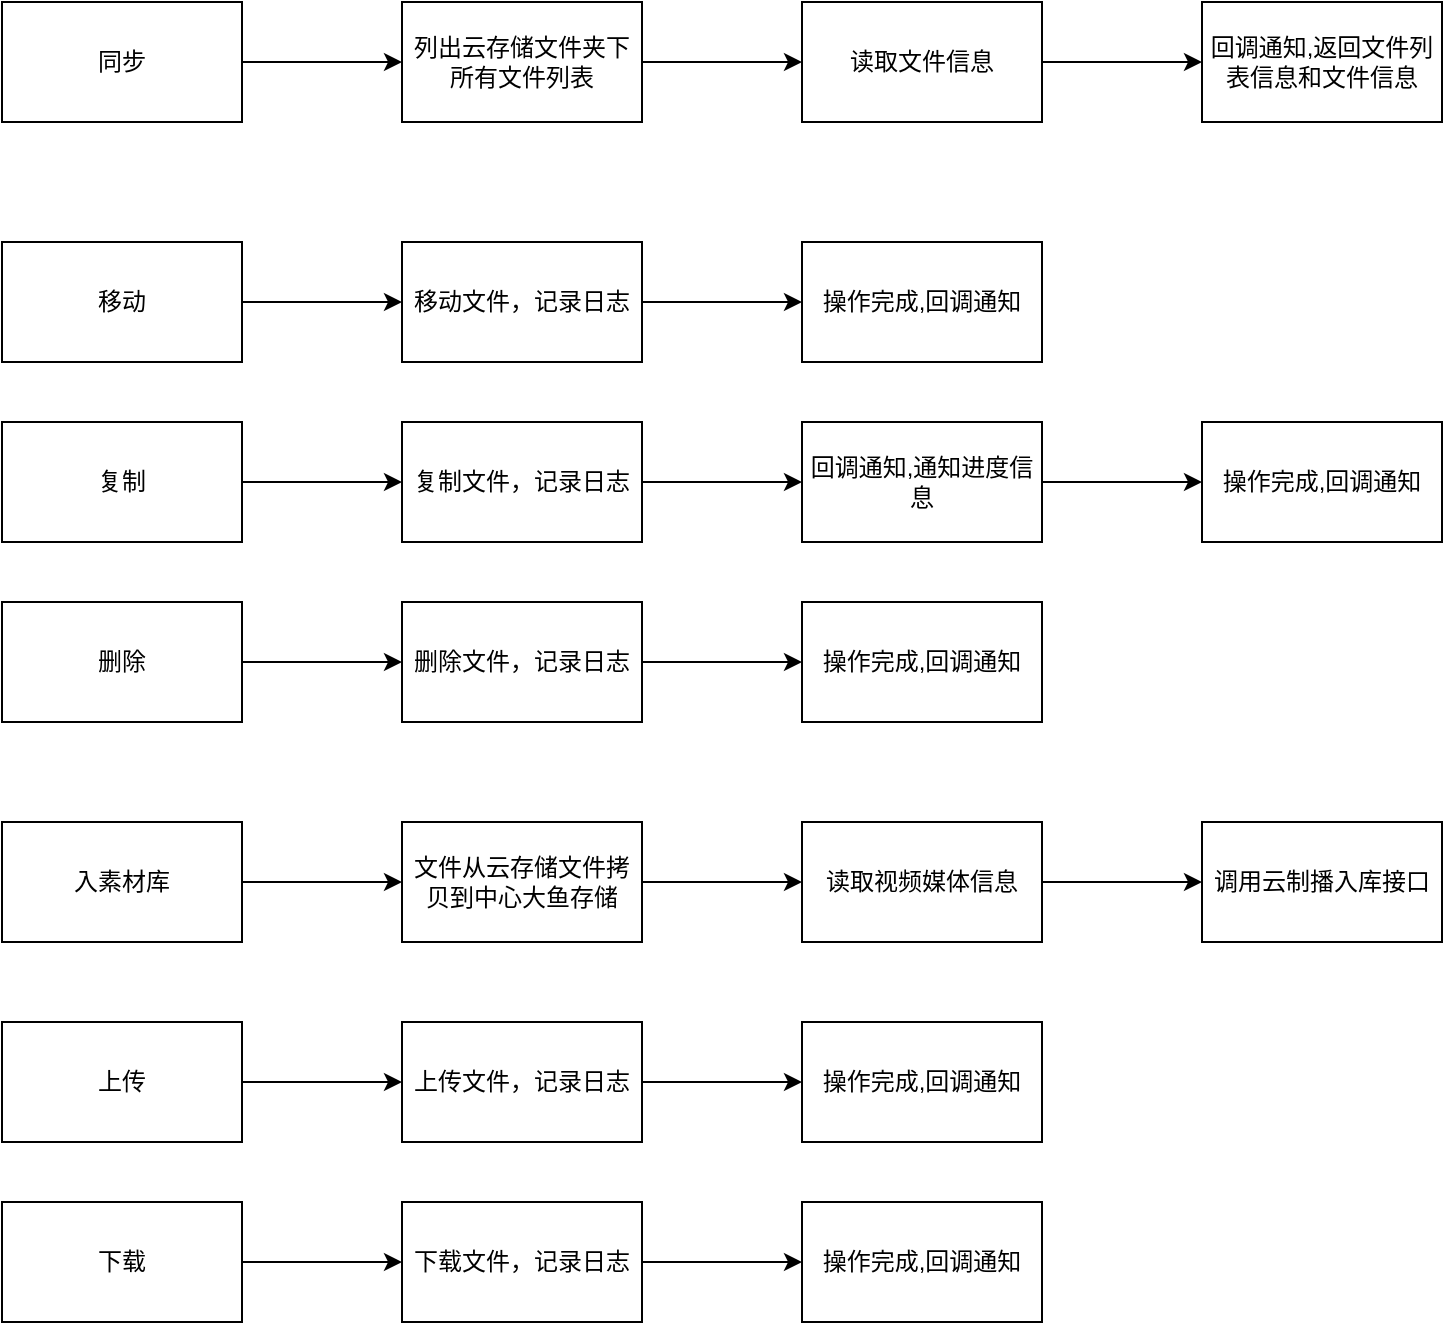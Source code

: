 <mxfile version="22.1.18" type="github">
  <diagram name="第 1 页" id="23eDjn6sSCtbQLzArtbT">
    <mxGraphModel dx="1434" dy="738" grid="1" gridSize="10" guides="1" tooltips="1" connect="1" arrows="1" fold="1" page="1" pageScale="1" pageWidth="827" pageHeight="1169" math="0" shadow="0">
      <root>
        <mxCell id="0" />
        <mxCell id="1" parent="0" />
        <mxCell id="amsWNtKq7_Y3dCARKuHN-3" value="" style="edgeStyle=orthogonalEdgeStyle;rounded=0;orthogonalLoop=1;jettySize=auto;html=1;" edge="1" parent="1" source="amsWNtKq7_Y3dCARKuHN-1" target="amsWNtKq7_Y3dCARKuHN-2">
          <mxGeometry relative="1" as="geometry" />
        </mxCell>
        <mxCell id="amsWNtKq7_Y3dCARKuHN-1" value="同步" style="rounded=0;whiteSpace=wrap;html=1;" vertex="1" parent="1">
          <mxGeometry x="40" y="100" width="120" height="60" as="geometry" />
        </mxCell>
        <mxCell id="amsWNtKq7_Y3dCARKuHN-6" value="" style="edgeStyle=orthogonalEdgeStyle;rounded=0;orthogonalLoop=1;jettySize=auto;html=1;" edge="1" parent="1" source="amsWNtKq7_Y3dCARKuHN-2" target="amsWNtKq7_Y3dCARKuHN-5">
          <mxGeometry relative="1" as="geometry" />
        </mxCell>
        <mxCell id="amsWNtKq7_Y3dCARKuHN-2" value="列出云存储文件夹下所有文件列表" style="whiteSpace=wrap;html=1;rounded=0;" vertex="1" parent="1">
          <mxGeometry x="240" y="100" width="120" height="60" as="geometry" />
        </mxCell>
        <mxCell id="amsWNtKq7_Y3dCARKuHN-8" value="" style="edgeStyle=orthogonalEdgeStyle;rounded=0;orthogonalLoop=1;jettySize=auto;html=1;" edge="1" parent="1" source="amsWNtKq7_Y3dCARKuHN-5" target="amsWNtKq7_Y3dCARKuHN-7">
          <mxGeometry relative="1" as="geometry" />
        </mxCell>
        <mxCell id="amsWNtKq7_Y3dCARKuHN-5" value="读取文件信息" style="whiteSpace=wrap;html=1;rounded=0;" vertex="1" parent="1">
          <mxGeometry x="440" y="100" width="120" height="60" as="geometry" />
        </mxCell>
        <mxCell id="amsWNtKq7_Y3dCARKuHN-7" value="回调通知,返回文件列表信息和文件信息" style="whiteSpace=wrap;html=1;rounded=0;" vertex="1" parent="1">
          <mxGeometry x="640" y="100" width="120" height="60" as="geometry" />
        </mxCell>
        <mxCell id="amsWNtKq7_Y3dCARKuHN-43" value="" style="edgeStyle=orthogonalEdgeStyle;rounded=0;orthogonalLoop=1;jettySize=auto;html=1;" edge="1" parent="1" source="amsWNtKq7_Y3dCARKuHN-10" target="amsWNtKq7_Y3dCARKuHN-42">
          <mxGeometry relative="1" as="geometry" />
        </mxCell>
        <mxCell id="amsWNtKq7_Y3dCARKuHN-10" value="移动" style="rounded=0;whiteSpace=wrap;html=1;" vertex="1" parent="1">
          <mxGeometry x="40" y="220" width="120" height="60" as="geometry" />
        </mxCell>
        <mxCell id="amsWNtKq7_Y3dCARKuHN-21" value="" style="edgeStyle=orthogonalEdgeStyle;rounded=0;orthogonalLoop=1;jettySize=auto;html=1;" edge="1" parent="1" source="amsWNtKq7_Y3dCARKuHN-11" target="amsWNtKq7_Y3dCARKuHN-20">
          <mxGeometry relative="1" as="geometry" />
        </mxCell>
        <mxCell id="amsWNtKq7_Y3dCARKuHN-11" value="复制" style="rounded=0;whiteSpace=wrap;html=1;" vertex="1" parent="1">
          <mxGeometry x="40" y="310" width="120" height="60" as="geometry" />
        </mxCell>
        <mxCell id="amsWNtKq7_Y3dCARKuHN-35" style="edgeStyle=orthogonalEdgeStyle;rounded=0;orthogonalLoop=1;jettySize=auto;html=1;entryX=0;entryY=0.5;entryDx=0;entryDy=0;" edge="1" parent="1" source="amsWNtKq7_Y3dCARKuHN-12" target="amsWNtKq7_Y3dCARKuHN-34">
          <mxGeometry relative="1" as="geometry" />
        </mxCell>
        <mxCell id="amsWNtKq7_Y3dCARKuHN-12" value="删除" style="rounded=0;whiteSpace=wrap;html=1;" vertex="1" parent="1">
          <mxGeometry x="40" y="400" width="120" height="60" as="geometry" />
        </mxCell>
        <mxCell id="amsWNtKq7_Y3dCARKuHN-32" style="edgeStyle=orthogonalEdgeStyle;rounded=0;orthogonalLoop=1;jettySize=auto;html=1;exitX=1;exitY=0.5;exitDx=0;exitDy=0;" edge="1" parent="1" source="amsWNtKq7_Y3dCARKuHN-20" target="amsWNtKq7_Y3dCARKuHN-25">
          <mxGeometry relative="1" as="geometry" />
        </mxCell>
        <mxCell id="amsWNtKq7_Y3dCARKuHN-20" value="复制文件，记录日志" style="rounded=0;whiteSpace=wrap;html=1;" vertex="1" parent="1">
          <mxGeometry x="240" y="310" width="120" height="60" as="geometry" />
        </mxCell>
        <mxCell id="amsWNtKq7_Y3dCARKuHN-24" value="操作完成,回调通知" style="rounded=0;whiteSpace=wrap;html=1;" vertex="1" parent="1">
          <mxGeometry x="440" y="220" width="120" height="60" as="geometry" />
        </mxCell>
        <mxCell id="amsWNtKq7_Y3dCARKuHN-33" style="edgeStyle=orthogonalEdgeStyle;rounded=0;orthogonalLoop=1;jettySize=auto;html=1;exitX=1;exitY=0.5;exitDx=0;exitDy=0;" edge="1" parent="1" source="amsWNtKq7_Y3dCARKuHN-25" target="amsWNtKq7_Y3dCARKuHN-27">
          <mxGeometry relative="1" as="geometry" />
        </mxCell>
        <mxCell id="amsWNtKq7_Y3dCARKuHN-25" value="回调通知,通知进度信息" style="rounded=0;whiteSpace=wrap;html=1;" vertex="1" parent="1">
          <mxGeometry x="440" y="310" width="120" height="60" as="geometry" />
        </mxCell>
        <mxCell id="amsWNtKq7_Y3dCARKuHN-27" value="操作完成,回调通知" style="rounded=0;whiteSpace=wrap;html=1;" vertex="1" parent="1">
          <mxGeometry x="640" y="310" width="120" height="60" as="geometry" />
        </mxCell>
        <mxCell id="amsWNtKq7_Y3dCARKuHN-37" style="edgeStyle=orthogonalEdgeStyle;rounded=0;orthogonalLoop=1;jettySize=auto;html=1;entryX=0;entryY=0.5;entryDx=0;entryDy=0;" edge="1" parent="1" source="amsWNtKq7_Y3dCARKuHN-34" target="amsWNtKq7_Y3dCARKuHN-36">
          <mxGeometry relative="1" as="geometry" />
        </mxCell>
        <mxCell id="amsWNtKq7_Y3dCARKuHN-34" value="删除文件，记录日志" style="rounded=0;whiteSpace=wrap;html=1;" vertex="1" parent="1">
          <mxGeometry x="240" y="400" width="120" height="60" as="geometry" />
        </mxCell>
        <mxCell id="amsWNtKq7_Y3dCARKuHN-36" value="操作完成,回调通知" style="rounded=0;whiteSpace=wrap;html=1;" vertex="1" parent="1">
          <mxGeometry x="440" y="400" width="120" height="60" as="geometry" />
        </mxCell>
        <mxCell id="amsWNtKq7_Y3dCARKuHN-44" value="" style="edgeStyle=orthogonalEdgeStyle;rounded=0;orthogonalLoop=1;jettySize=auto;html=1;" edge="1" parent="1" source="amsWNtKq7_Y3dCARKuHN-42" target="amsWNtKq7_Y3dCARKuHN-24">
          <mxGeometry relative="1" as="geometry" />
        </mxCell>
        <mxCell id="amsWNtKq7_Y3dCARKuHN-42" value="移动文件，记录日志" style="rounded=0;whiteSpace=wrap;html=1;" vertex="1" parent="1">
          <mxGeometry x="240" y="220" width="120" height="60" as="geometry" />
        </mxCell>
        <mxCell id="amsWNtKq7_Y3dCARKuHN-68" value="" style="edgeStyle=orthogonalEdgeStyle;rounded=0;orthogonalLoop=1;jettySize=auto;html=1;" edge="1" parent="1" source="amsWNtKq7_Y3dCARKuHN-66" target="amsWNtKq7_Y3dCARKuHN-67">
          <mxGeometry relative="1" as="geometry" />
        </mxCell>
        <mxCell id="amsWNtKq7_Y3dCARKuHN-66" value="入素材库" style="rounded=0;whiteSpace=wrap;html=1;" vertex="1" parent="1">
          <mxGeometry x="40" y="510" width="120" height="60" as="geometry" />
        </mxCell>
        <mxCell id="amsWNtKq7_Y3dCARKuHN-70" value="" style="edgeStyle=orthogonalEdgeStyle;rounded=0;orthogonalLoop=1;jettySize=auto;html=1;" edge="1" parent="1" source="amsWNtKq7_Y3dCARKuHN-67" target="amsWNtKq7_Y3dCARKuHN-69">
          <mxGeometry relative="1" as="geometry" />
        </mxCell>
        <mxCell id="amsWNtKq7_Y3dCARKuHN-67" value="文件从云存储文件拷贝到中心大鱼存储" style="rounded=0;whiteSpace=wrap;html=1;" vertex="1" parent="1">
          <mxGeometry x="240" y="510" width="120" height="60" as="geometry" />
        </mxCell>
        <mxCell id="amsWNtKq7_Y3dCARKuHN-72" value="" style="edgeStyle=orthogonalEdgeStyle;rounded=0;orthogonalLoop=1;jettySize=auto;html=1;" edge="1" parent="1" source="amsWNtKq7_Y3dCARKuHN-69" target="amsWNtKq7_Y3dCARKuHN-71">
          <mxGeometry relative="1" as="geometry" />
        </mxCell>
        <mxCell id="amsWNtKq7_Y3dCARKuHN-69" value="读取视频媒体信息" style="rounded=0;whiteSpace=wrap;html=1;" vertex="1" parent="1">
          <mxGeometry x="440" y="510" width="120" height="60" as="geometry" />
        </mxCell>
        <mxCell id="amsWNtKq7_Y3dCARKuHN-71" value="调用云制播入库接口" style="rounded=0;whiteSpace=wrap;html=1;" vertex="1" parent="1">
          <mxGeometry x="640" y="510" width="120" height="60" as="geometry" />
        </mxCell>
        <mxCell id="amsWNtKq7_Y3dCARKuHN-85" style="edgeStyle=orthogonalEdgeStyle;rounded=0;orthogonalLoop=1;jettySize=auto;html=1;entryX=0;entryY=0.5;entryDx=0;entryDy=0;" edge="1" parent="1" source="amsWNtKq7_Y3dCARKuHN-83" target="amsWNtKq7_Y3dCARKuHN-84">
          <mxGeometry relative="1" as="geometry" />
        </mxCell>
        <mxCell id="amsWNtKq7_Y3dCARKuHN-83" value="上传" style="rounded=0;whiteSpace=wrap;html=1;" vertex="1" parent="1">
          <mxGeometry x="40" y="610" width="120" height="60" as="geometry" />
        </mxCell>
        <mxCell id="amsWNtKq7_Y3dCARKuHN-87" style="edgeStyle=orthogonalEdgeStyle;rounded=0;orthogonalLoop=1;jettySize=auto;html=1;exitX=1;exitY=0.5;exitDx=0;exitDy=0;entryX=0;entryY=0.5;entryDx=0;entryDy=0;" edge="1" parent="1" source="amsWNtKq7_Y3dCARKuHN-84" target="amsWNtKq7_Y3dCARKuHN-86">
          <mxGeometry relative="1" as="geometry" />
        </mxCell>
        <mxCell id="amsWNtKq7_Y3dCARKuHN-84" value="上传文件，记录日志" style="rounded=0;whiteSpace=wrap;html=1;" vertex="1" parent="1">
          <mxGeometry x="240" y="610" width="120" height="60" as="geometry" />
        </mxCell>
        <mxCell id="amsWNtKq7_Y3dCARKuHN-86" value="操作完成,回调通知" style="rounded=0;whiteSpace=wrap;html=1;" vertex="1" parent="1">
          <mxGeometry x="440" y="610" width="120" height="60" as="geometry" />
        </mxCell>
        <mxCell id="amsWNtKq7_Y3dCARKuHN-88" style="edgeStyle=orthogonalEdgeStyle;rounded=0;orthogonalLoop=1;jettySize=auto;html=1;entryX=0;entryY=0.5;entryDx=0;entryDy=0;" edge="1" parent="1" source="amsWNtKq7_Y3dCARKuHN-89" target="amsWNtKq7_Y3dCARKuHN-91">
          <mxGeometry relative="1" as="geometry" />
        </mxCell>
        <mxCell id="amsWNtKq7_Y3dCARKuHN-89" value="下载" style="rounded=0;whiteSpace=wrap;html=1;" vertex="1" parent="1">
          <mxGeometry x="40" y="700" width="120" height="60" as="geometry" />
        </mxCell>
        <mxCell id="amsWNtKq7_Y3dCARKuHN-90" style="edgeStyle=orthogonalEdgeStyle;rounded=0;orthogonalLoop=1;jettySize=auto;html=1;exitX=1;exitY=0.5;exitDx=0;exitDy=0;entryX=0;entryY=0.5;entryDx=0;entryDy=0;" edge="1" parent="1" source="amsWNtKq7_Y3dCARKuHN-91" target="amsWNtKq7_Y3dCARKuHN-92">
          <mxGeometry relative="1" as="geometry" />
        </mxCell>
        <mxCell id="amsWNtKq7_Y3dCARKuHN-91" value="下载文件，记录日志" style="rounded=0;whiteSpace=wrap;html=1;" vertex="1" parent="1">
          <mxGeometry x="240" y="700" width="120" height="60" as="geometry" />
        </mxCell>
        <mxCell id="amsWNtKq7_Y3dCARKuHN-92" value="操作完成,回调通知" style="rounded=0;whiteSpace=wrap;html=1;" vertex="1" parent="1">
          <mxGeometry x="440" y="700" width="120" height="60" as="geometry" />
        </mxCell>
      </root>
    </mxGraphModel>
  </diagram>
</mxfile>
